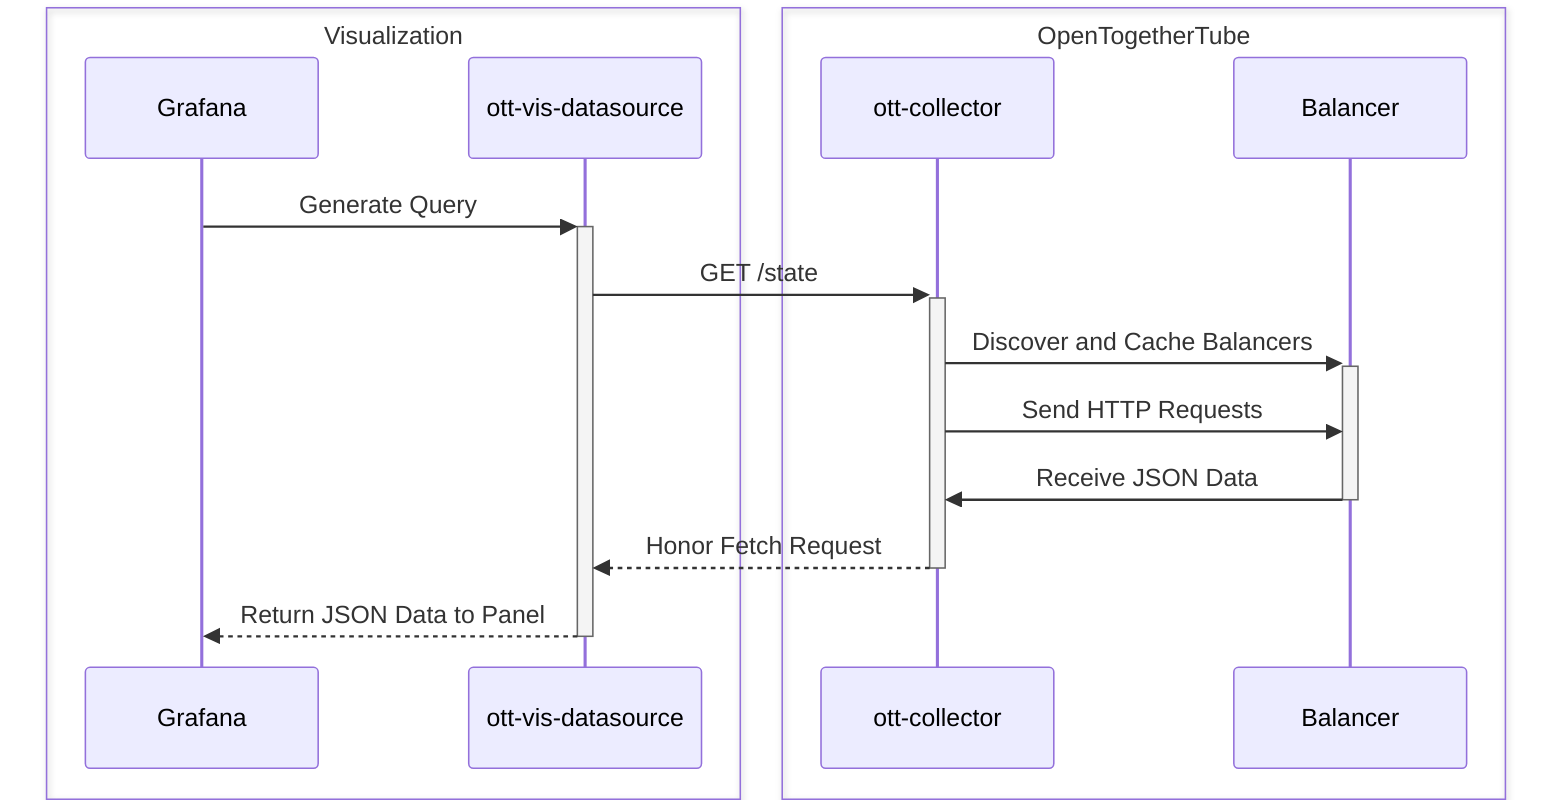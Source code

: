 sequenceDiagram
    box Visualization
    participant Grafana
    participant ott-vis-datasource
    end

    box OpenTogetherTube
    participant ott-collector
    participant Balancer
    end

    Grafana->>+ott-vis-datasource: Generate Query
    ott-vis-datasource->>+ott-collector: GET /state
    ott-collector->>+Balancer: Discover and Cache Balancers
    ott-collector->>Balancer: Send HTTP Requests
    Balancer->>-ott-collector: Receive JSON Data
    ott-collector-->>-ott-vis-datasource: Honor Fetch Request
    ott-vis-datasource-->>-Grafana: Return JSON Data to Panel